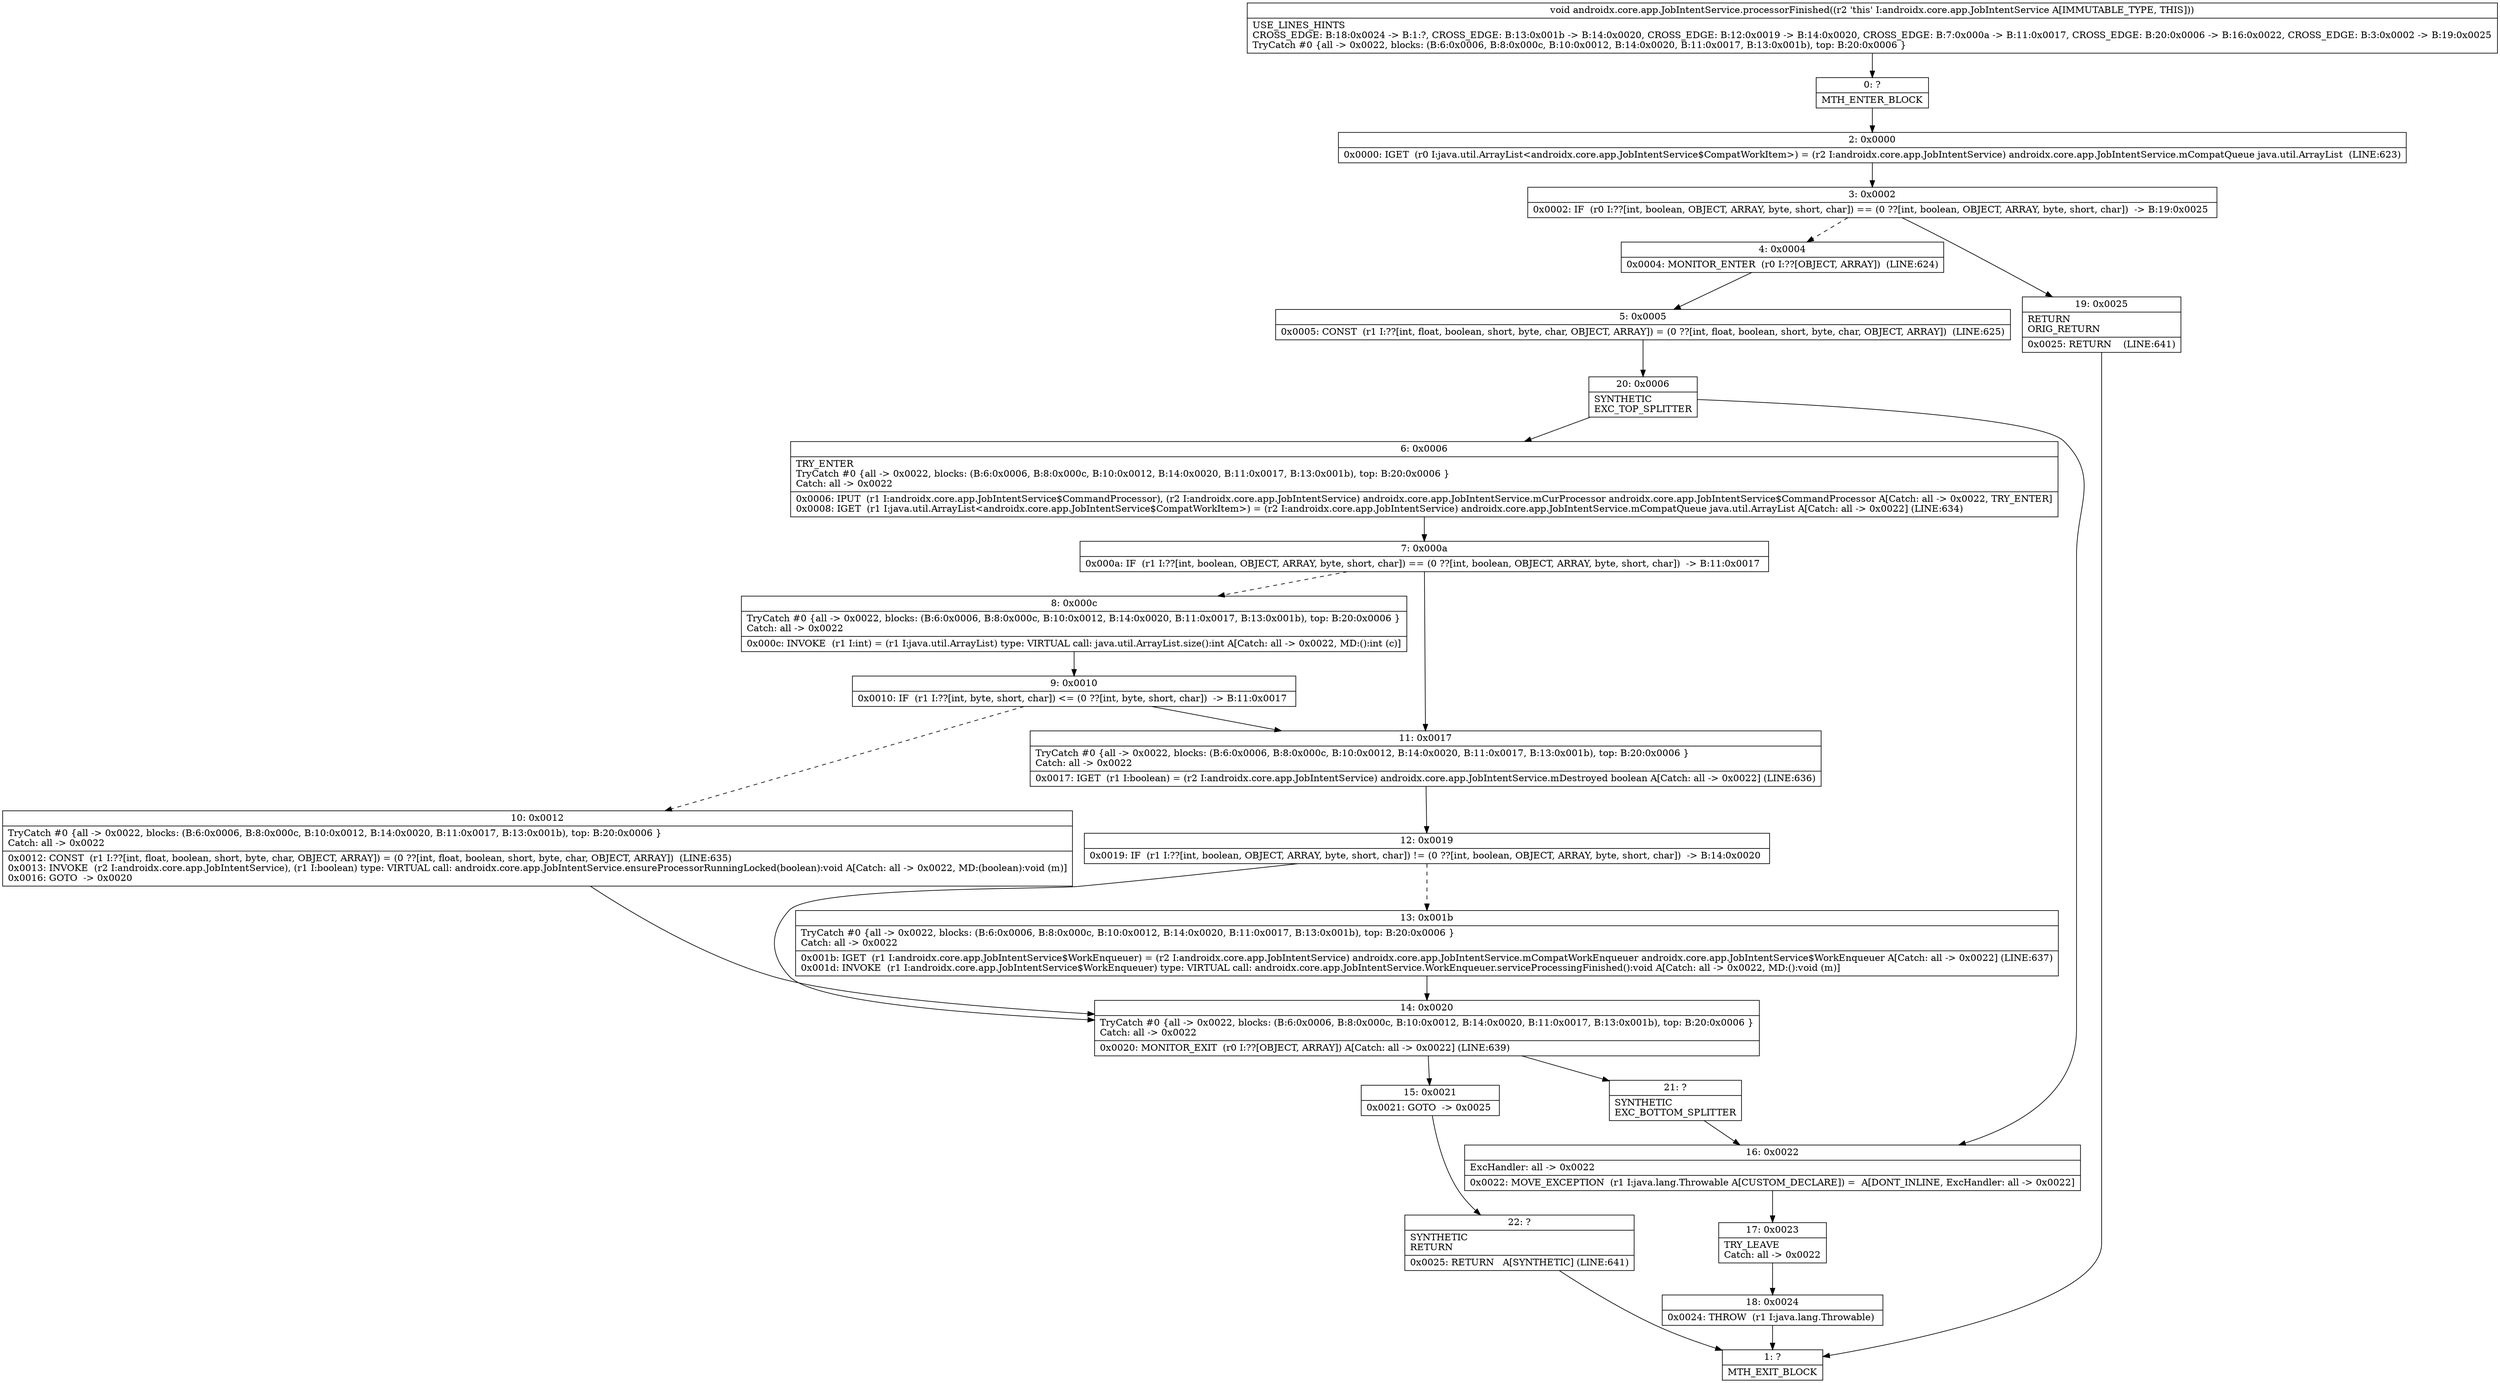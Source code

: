 digraph "CFG forandroidx.core.app.JobIntentService.processorFinished()V" {
Node_0 [shape=record,label="{0\:\ ?|MTH_ENTER_BLOCK\l}"];
Node_2 [shape=record,label="{2\:\ 0x0000|0x0000: IGET  (r0 I:java.util.ArrayList\<androidx.core.app.JobIntentService$CompatWorkItem\>) = (r2 I:androidx.core.app.JobIntentService) androidx.core.app.JobIntentService.mCompatQueue java.util.ArrayList  (LINE:623)\l}"];
Node_3 [shape=record,label="{3\:\ 0x0002|0x0002: IF  (r0 I:??[int, boolean, OBJECT, ARRAY, byte, short, char]) == (0 ??[int, boolean, OBJECT, ARRAY, byte, short, char])  \-\> B:19:0x0025 \l}"];
Node_4 [shape=record,label="{4\:\ 0x0004|0x0004: MONITOR_ENTER  (r0 I:??[OBJECT, ARRAY])  (LINE:624)\l}"];
Node_5 [shape=record,label="{5\:\ 0x0005|0x0005: CONST  (r1 I:??[int, float, boolean, short, byte, char, OBJECT, ARRAY]) = (0 ??[int, float, boolean, short, byte, char, OBJECT, ARRAY])  (LINE:625)\l}"];
Node_20 [shape=record,label="{20\:\ 0x0006|SYNTHETIC\lEXC_TOP_SPLITTER\l}"];
Node_6 [shape=record,label="{6\:\ 0x0006|TRY_ENTER\lTryCatch #0 \{all \-\> 0x0022, blocks: (B:6:0x0006, B:8:0x000c, B:10:0x0012, B:14:0x0020, B:11:0x0017, B:13:0x001b), top: B:20:0x0006 \}\lCatch: all \-\> 0x0022\l|0x0006: IPUT  (r1 I:androidx.core.app.JobIntentService$CommandProcessor), (r2 I:androidx.core.app.JobIntentService) androidx.core.app.JobIntentService.mCurProcessor androidx.core.app.JobIntentService$CommandProcessor A[Catch: all \-\> 0x0022, TRY_ENTER]\l0x0008: IGET  (r1 I:java.util.ArrayList\<androidx.core.app.JobIntentService$CompatWorkItem\>) = (r2 I:androidx.core.app.JobIntentService) androidx.core.app.JobIntentService.mCompatQueue java.util.ArrayList A[Catch: all \-\> 0x0022] (LINE:634)\l}"];
Node_7 [shape=record,label="{7\:\ 0x000a|0x000a: IF  (r1 I:??[int, boolean, OBJECT, ARRAY, byte, short, char]) == (0 ??[int, boolean, OBJECT, ARRAY, byte, short, char])  \-\> B:11:0x0017 \l}"];
Node_8 [shape=record,label="{8\:\ 0x000c|TryCatch #0 \{all \-\> 0x0022, blocks: (B:6:0x0006, B:8:0x000c, B:10:0x0012, B:14:0x0020, B:11:0x0017, B:13:0x001b), top: B:20:0x0006 \}\lCatch: all \-\> 0x0022\l|0x000c: INVOKE  (r1 I:int) = (r1 I:java.util.ArrayList) type: VIRTUAL call: java.util.ArrayList.size():int A[Catch: all \-\> 0x0022, MD:():int (c)]\l}"];
Node_9 [shape=record,label="{9\:\ 0x0010|0x0010: IF  (r1 I:??[int, byte, short, char]) \<= (0 ??[int, byte, short, char])  \-\> B:11:0x0017 \l}"];
Node_10 [shape=record,label="{10\:\ 0x0012|TryCatch #0 \{all \-\> 0x0022, blocks: (B:6:0x0006, B:8:0x000c, B:10:0x0012, B:14:0x0020, B:11:0x0017, B:13:0x001b), top: B:20:0x0006 \}\lCatch: all \-\> 0x0022\l|0x0012: CONST  (r1 I:??[int, float, boolean, short, byte, char, OBJECT, ARRAY]) = (0 ??[int, float, boolean, short, byte, char, OBJECT, ARRAY])  (LINE:635)\l0x0013: INVOKE  (r2 I:androidx.core.app.JobIntentService), (r1 I:boolean) type: VIRTUAL call: androidx.core.app.JobIntentService.ensureProcessorRunningLocked(boolean):void A[Catch: all \-\> 0x0022, MD:(boolean):void (m)]\l0x0016: GOTO  \-\> 0x0020 \l}"];
Node_14 [shape=record,label="{14\:\ 0x0020|TryCatch #0 \{all \-\> 0x0022, blocks: (B:6:0x0006, B:8:0x000c, B:10:0x0012, B:14:0x0020, B:11:0x0017, B:13:0x001b), top: B:20:0x0006 \}\lCatch: all \-\> 0x0022\l|0x0020: MONITOR_EXIT  (r0 I:??[OBJECT, ARRAY]) A[Catch: all \-\> 0x0022] (LINE:639)\l}"];
Node_15 [shape=record,label="{15\:\ 0x0021|0x0021: GOTO  \-\> 0x0025 \l}"];
Node_22 [shape=record,label="{22\:\ ?|SYNTHETIC\lRETURN\l|0x0025: RETURN   A[SYNTHETIC] (LINE:641)\l}"];
Node_1 [shape=record,label="{1\:\ ?|MTH_EXIT_BLOCK\l}"];
Node_21 [shape=record,label="{21\:\ ?|SYNTHETIC\lEXC_BOTTOM_SPLITTER\l}"];
Node_11 [shape=record,label="{11\:\ 0x0017|TryCatch #0 \{all \-\> 0x0022, blocks: (B:6:0x0006, B:8:0x000c, B:10:0x0012, B:14:0x0020, B:11:0x0017, B:13:0x001b), top: B:20:0x0006 \}\lCatch: all \-\> 0x0022\l|0x0017: IGET  (r1 I:boolean) = (r2 I:androidx.core.app.JobIntentService) androidx.core.app.JobIntentService.mDestroyed boolean A[Catch: all \-\> 0x0022] (LINE:636)\l}"];
Node_12 [shape=record,label="{12\:\ 0x0019|0x0019: IF  (r1 I:??[int, boolean, OBJECT, ARRAY, byte, short, char]) != (0 ??[int, boolean, OBJECT, ARRAY, byte, short, char])  \-\> B:14:0x0020 \l}"];
Node_13 [shape=record,label="{13\:\ 0x001b|TryCatch #0 \{all \-\> 0x0022, blocks: (B:6:0x0006, B:8:0x000c, B:10:0x0012, B:14:0x0020, B:11:0x0017, B:13:0x001b), top: B:20:0x0006 \}\lCatch: all \-\> 0x0022\l|0x001b: IGET  (r1 I:androidx.core.app.JobIntentService$WorkEnqueuer) = (r2 I:androidx.core.app.JobIntentService) androidx.core.app.JobIntentService.mCompatWorkEnqueuer androidx.core.app.JobIntentService$WorkEnqueuer A[Catch: all \-\> 0x0022] (LINE:637)\l0x001d: INVOKE  (r1 I:androidx.core.app.JobIntentService$WorkEnqueuer) type: VIRTUAL call: androidx.core.app.JobIntentService.WorkEnqueuer.serviceProcessingFinished():void A[Catch: all \-\> 0x0022, MD:():void (m)]\l}"];
Node_16 [shape=record,label="{16\:\ 0x0022|ExcHandler: all \-\> 0x0022\l|0x0022: MOVE_EXCEPTION  (r1 I:java.lang.Throwable A[CUSTOM_DECLARE]) =  A[DONT_INLINE, ExcHandler: all \-\> 0x0022]\l}"];
Node_17 [shape=record,label="{17\:\ 0x0023|TRY_LEAVE\lCatch: all \-\> 0x0022\l}"];
Node_18 [shape=record,label="{18\:\ 0x0024|0x0024: THROW  (r1 I:java.lang.Throwable) \l}"];
Node_19 [shape=record,label="{19\:\ 0x0025|RETURN\lORIG_RETURN\l|0x0025: RETURN    (LINE:641)\l}"];
MethodNode[shape=record,label="{void androidx.core.app.JobIntentService.processorFinished((r2 'this' I:androidx.core.app.JobIntentService A[IMMUTABLE_TYPE, THIS]))  | USE_LINES_HINTS\lCROSS_EDGE: B:18:0x0024 \-\> B:1:?, CROSS_EDGE: B:13:0x001b \-\> B:14:0x0020, CROSS_EDGE: B:12:0x0019 \-\> B:14:0x0020, CROSS_EDGE: B:7:0x000a \-\> B:11:0x0017, CROSS_EDGE: B:20:0x0006 \-\> B:16:0x0022, CROSS_EDGE: B:3:0x0002 \-\> B:19:0x0025\lTryCatch #0 \{all \-\> 0x0022, blocks: (B:6:0x0006, B:8:0x000c, B:10:0x0012, B:14:0x0020, B:11:0x0017, B:13:0x001b), top: B:20:0x0006 \}\l}"];
MethodNode -> Node_0;Node_0 -> Node_2;
Node_2 -> Node_3;
Node_3 -> Node_4[style=dashed];
Node_3 -> Node_19;
Node_4 -> Node_5;
Node_5 -> Node_20;
Node_20 -> Node_6;
Node_20 -> Node_16;
Node_6 -> Node_7;
Node_7 -> Node_8[style=dashed];
Node_7 -> Node_11;
Node_8 -> Node_9;
Node_9 -> Node_10[style=dashed];
Node_9 -> Node_11;
Node_10 -> Node_14;
Node_14 -> Node_15;
Node_14 -> Node_21;
Node_15 -> Node_22;
Node_22 -> Node_1;
Node_21 -> Node_16;
Node_11 -> Node_12;
Node_12 -> Node_13[style=dashed];
Node_12 -> Node_14;
Node_13 -> Node_14;
Node_16 -> Node_17;
Node_17 -> Node_18;
Node_18 -> Node_1;
Node_19 -> Node_1;
}

